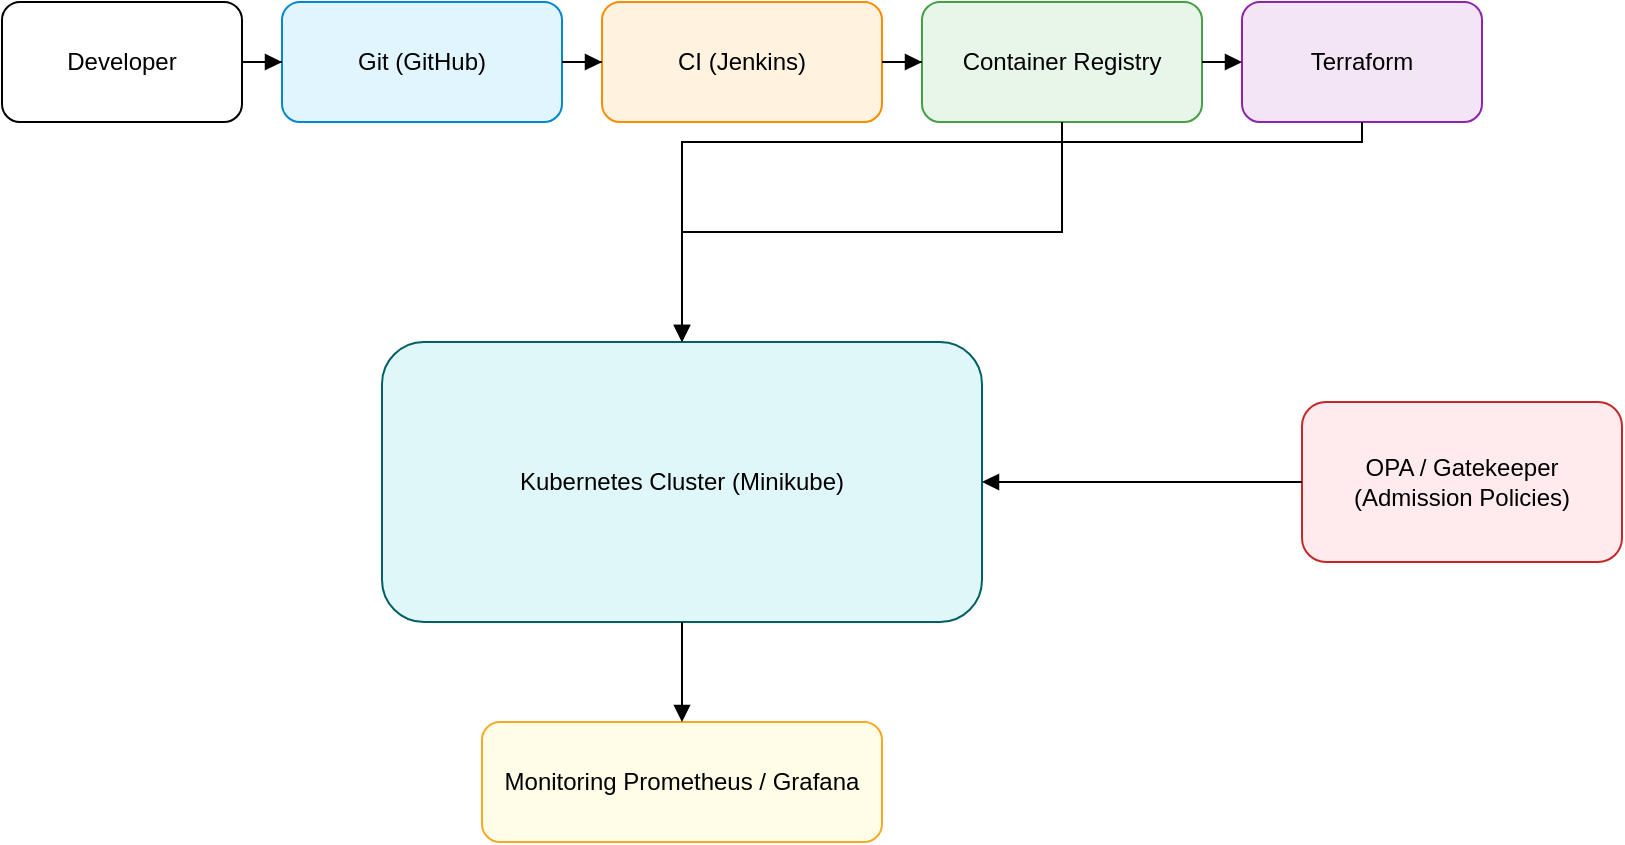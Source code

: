 <mxfile version="28.2.3">
  <diagram id="diagram-1" name="Page-1">
    <mxGraphModel dx="864" dy="482" grid="1" gridSize="10" guides="1" tooltips="1" connect="1" arrows="1" fold="1" page="1" pageScale="1" pageWidth="850" pageHeight="1100" math="0" shadow="0">
      <root>
        <mxCell id="0" />
        <mxCell id="1" parent="0" />
        <mxCell id="dev" value="Developer" style="rounded=1;whiteSpace=wrap;html=1;fillColor=#ffffff;strokeColor=#000000" parent="1" vertex="1">
          <mxGeometry x="20" y="20" width="120" height="60" as="geometry" />
        </mxCell>
        <mxCell id="git" value="Git (GitHub)" style="rounded=1;whiteSpace=wrap;html=1;fillColor=#e1f5fe;strokeColor=#0288d1" parent="1" vertex="1">
          <mxGeometry x="160" y="20" width="140" height="60" as="geometry" />
        </mxCell>
        <mxCell id="sChfUTh4cKQFeyKba0Sc-1" style="edgeStyle=orthogonalEdgeStyle;rounded=0;orthogonalLoop=1;jettySize=auto;html=1;exitX=1;exitY=0.5;exitDx=0;exitDy=0;" edge="1" parent="1" source="ci">
          <mxGeometry relative="1" as="geometry">
            <mxPoint x="500" y="60" as="targetPoint" />
          </mxGeometry>
        </mxCell>
        <mxCell id="ci" value="CI (Jenkins)" style="rounded=1;whiteSpace=wrap;html=1;fillColor=#fff3e0;strokeColor=#fb8c00" parent="1" vertex="1">
          <mxGeometry x="320" y="20" width="140" height="60" as="geometry" />
        </mxCell>
        <mxCell id="reg" value="Container Registry" style="rounded=1;whiteSpace=wrap;html=1;fillColor=#e8f5e9;strokeColor=#43a047" parent="1" vertex="1">
          <mxGeometry x="480" y="20" width="140" height="60" as="geometry" />
        </mxCell>
        <mxCell id="tf" value="Terraform" style="rounded=1;whiteSpace=wrap;html=1;fillColor=#f3e5f5;strokeColor=#8e24aa" parent="1" vertex="1">
          <mxGeometry x="640" y="20" width="120" height="60" as="geometry" />
        </mxCell>
        <mxCell id="k8s" value="Kubernetes Cluster (Minikube)" style="rounded=1;whiteSpace=wrap;html=1;fillColor=#e0f7fa;strokeColor=#006064" parent="1" vertex="1">
          <mxGeometry x="210" y="190" width="300" height="140" as="geometry" />
        </mxCell>
        <mxCell id="opa" value="OPA / Gatekeeper (Admission Policies)" style="rounded=1;whiteSpace=wrap;html=1;fillColor=#ffebee;strokeColor=#c62828" parent="1" vertex="1">
          <mxGeometry x="670" y="220" width="160" height="80" as="geometry" />
        </mxCell>
        <mxCell id="monitor" value="Monitoring Prometheus / Grafana" style="rounded=1;whiteSpace=wrap;html=1;fillColor=#fffde7;strokeColor=#f9a825" parent="1" vertex="1">
          <mxGeometry x="260" y="380" width="200" height="60" as="geometry" />
        </mxCell>
        <mxCell id="e1" style="edgeStyle=orthogonalEdgeStyle;rounded=0;orthogonalLoop=1;jettySize=auto;html=1;endArrow=block;strokeColor=#000000" parent="1" source="dev" target="git" edge="1">
          <mxGeometry relative="1" as="geometry" />
        </mxCell>
        <mxCell id="e2" style="edgeStyle=orthogonalEdgeStyle;rounded=0;orthogonalLoop=1;jettySize=auto;html=1;endArrow=block;strokeColor=#000000" parent="1" source="git" target="ci" edge="1">
          <mxGeometry relative="1" as="geometry" />
        </mxCell>
        <mxCell id="e3" style="edgeStyle=orthogonalEdgeStyle;rounded=0;orthogonalLoop=1;jettySize=auto;html=1;endArrow=block;strokeColor=#000000" parent="1" source="ci" target="reg" edge="1">
          <mxGeometry relative="1" as="geometry" />
        </mxCell>
        <mxCell id="e5" style="edgeStyle=orthogonalEdgeStyle;rounded=0;orthogonalLoop=1;jettySize=auto;html=1;endArrow=block;strokeColor=#000000" parent="1" source="reg" target="k8s" edge="1">
          <mxGeometry relative="1" as="geometry" />
        </mxCell>
        <mxCell id="e6" style="edgeStyle=orthogonalEdgeStyle;rounded=0;orthogonalLoop=1;jettySize=auto;html=1;endArrow=block;strokeColor=#000000" parent="1" source="tf" target="k8s" edge="1">
          <mxGeometry relative="1" as="geometry">
            <Array as="points">
              <mxPoint x="700" y="90" />
              <mxPoint x="360" y="90" />
            </Array>
          </mxGeometry>
        </mxCell>
        <mxCell id="e7" style="edgeStyle=orthogonalEdgeStyle;rounded=0;orthogonalLoop=1;jettySize=auto;html=1;endArrow=block;strokeColor=#000000" parent="1" source="opa" target="k8s" edge="1">
          <mxGeometry relative="1" as="geometry" />
        </mxCell>
        <mxCell id="e8" style="edgeStyle=orthogonalEdgeStyle;rounded=0;orthogonalLoop=1;jettySize=auto;html=1;endArrow=block;strokeColor=#000000" parent="1" source="k8s" target="monitor" edge="1">
          <mxGeometry relative="1" as="geometry" />
        </mxCell>
        <mxCell id="sChfUTh4cKQFeyKba0Sc-2" style="edgeStyle=orthogonalEdgeStyle;rounded=0;orthogonalLoop=1;jettySize=auto;html=1;endArrow=block;strokeColor=#000000;exitX=1;exitY=0.5;exitDx=0;exitDy=0;" edge="1" parent="1" source="reg">
          <mxGeometry relative="1" as="geometry">
            <mxPoint x="620" y="110" as="sourcePoint" />
            <mxPoint x="640" y="50" as="targetPoint" />
            <Array as="points" />
          </mxGeometry>
        </mxCell>
      </root>
    </mxGraphModel>
  </diagram>
</mxfile>
